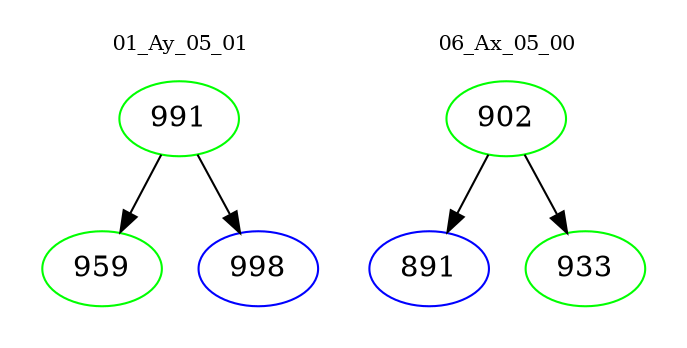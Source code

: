 digraph{
subgraph cluster_0 {
color = white
label = "01_Ay_05_01";
fontsize=10;
T0_991 [label="991", color="green"]
T0_991 -> T0_959 [color="black"]
T0_959 [label="959", color="green"]
T0_991 -> T0_998 [color="black"]
T0_998 [label="998", color="blue"]
}
subgraph cluster_1 {
color = white
label = "06_Ax_05_00";
fontsize=10;
T1_902 [label="902", color="green"]
T1_902 -> T1_891 [color="black"]
T1_891 [label="891", color="blue"]
T1_902 -> T1_933 [color="black"]
T1_933 [label="933", color="green"]
}
}
